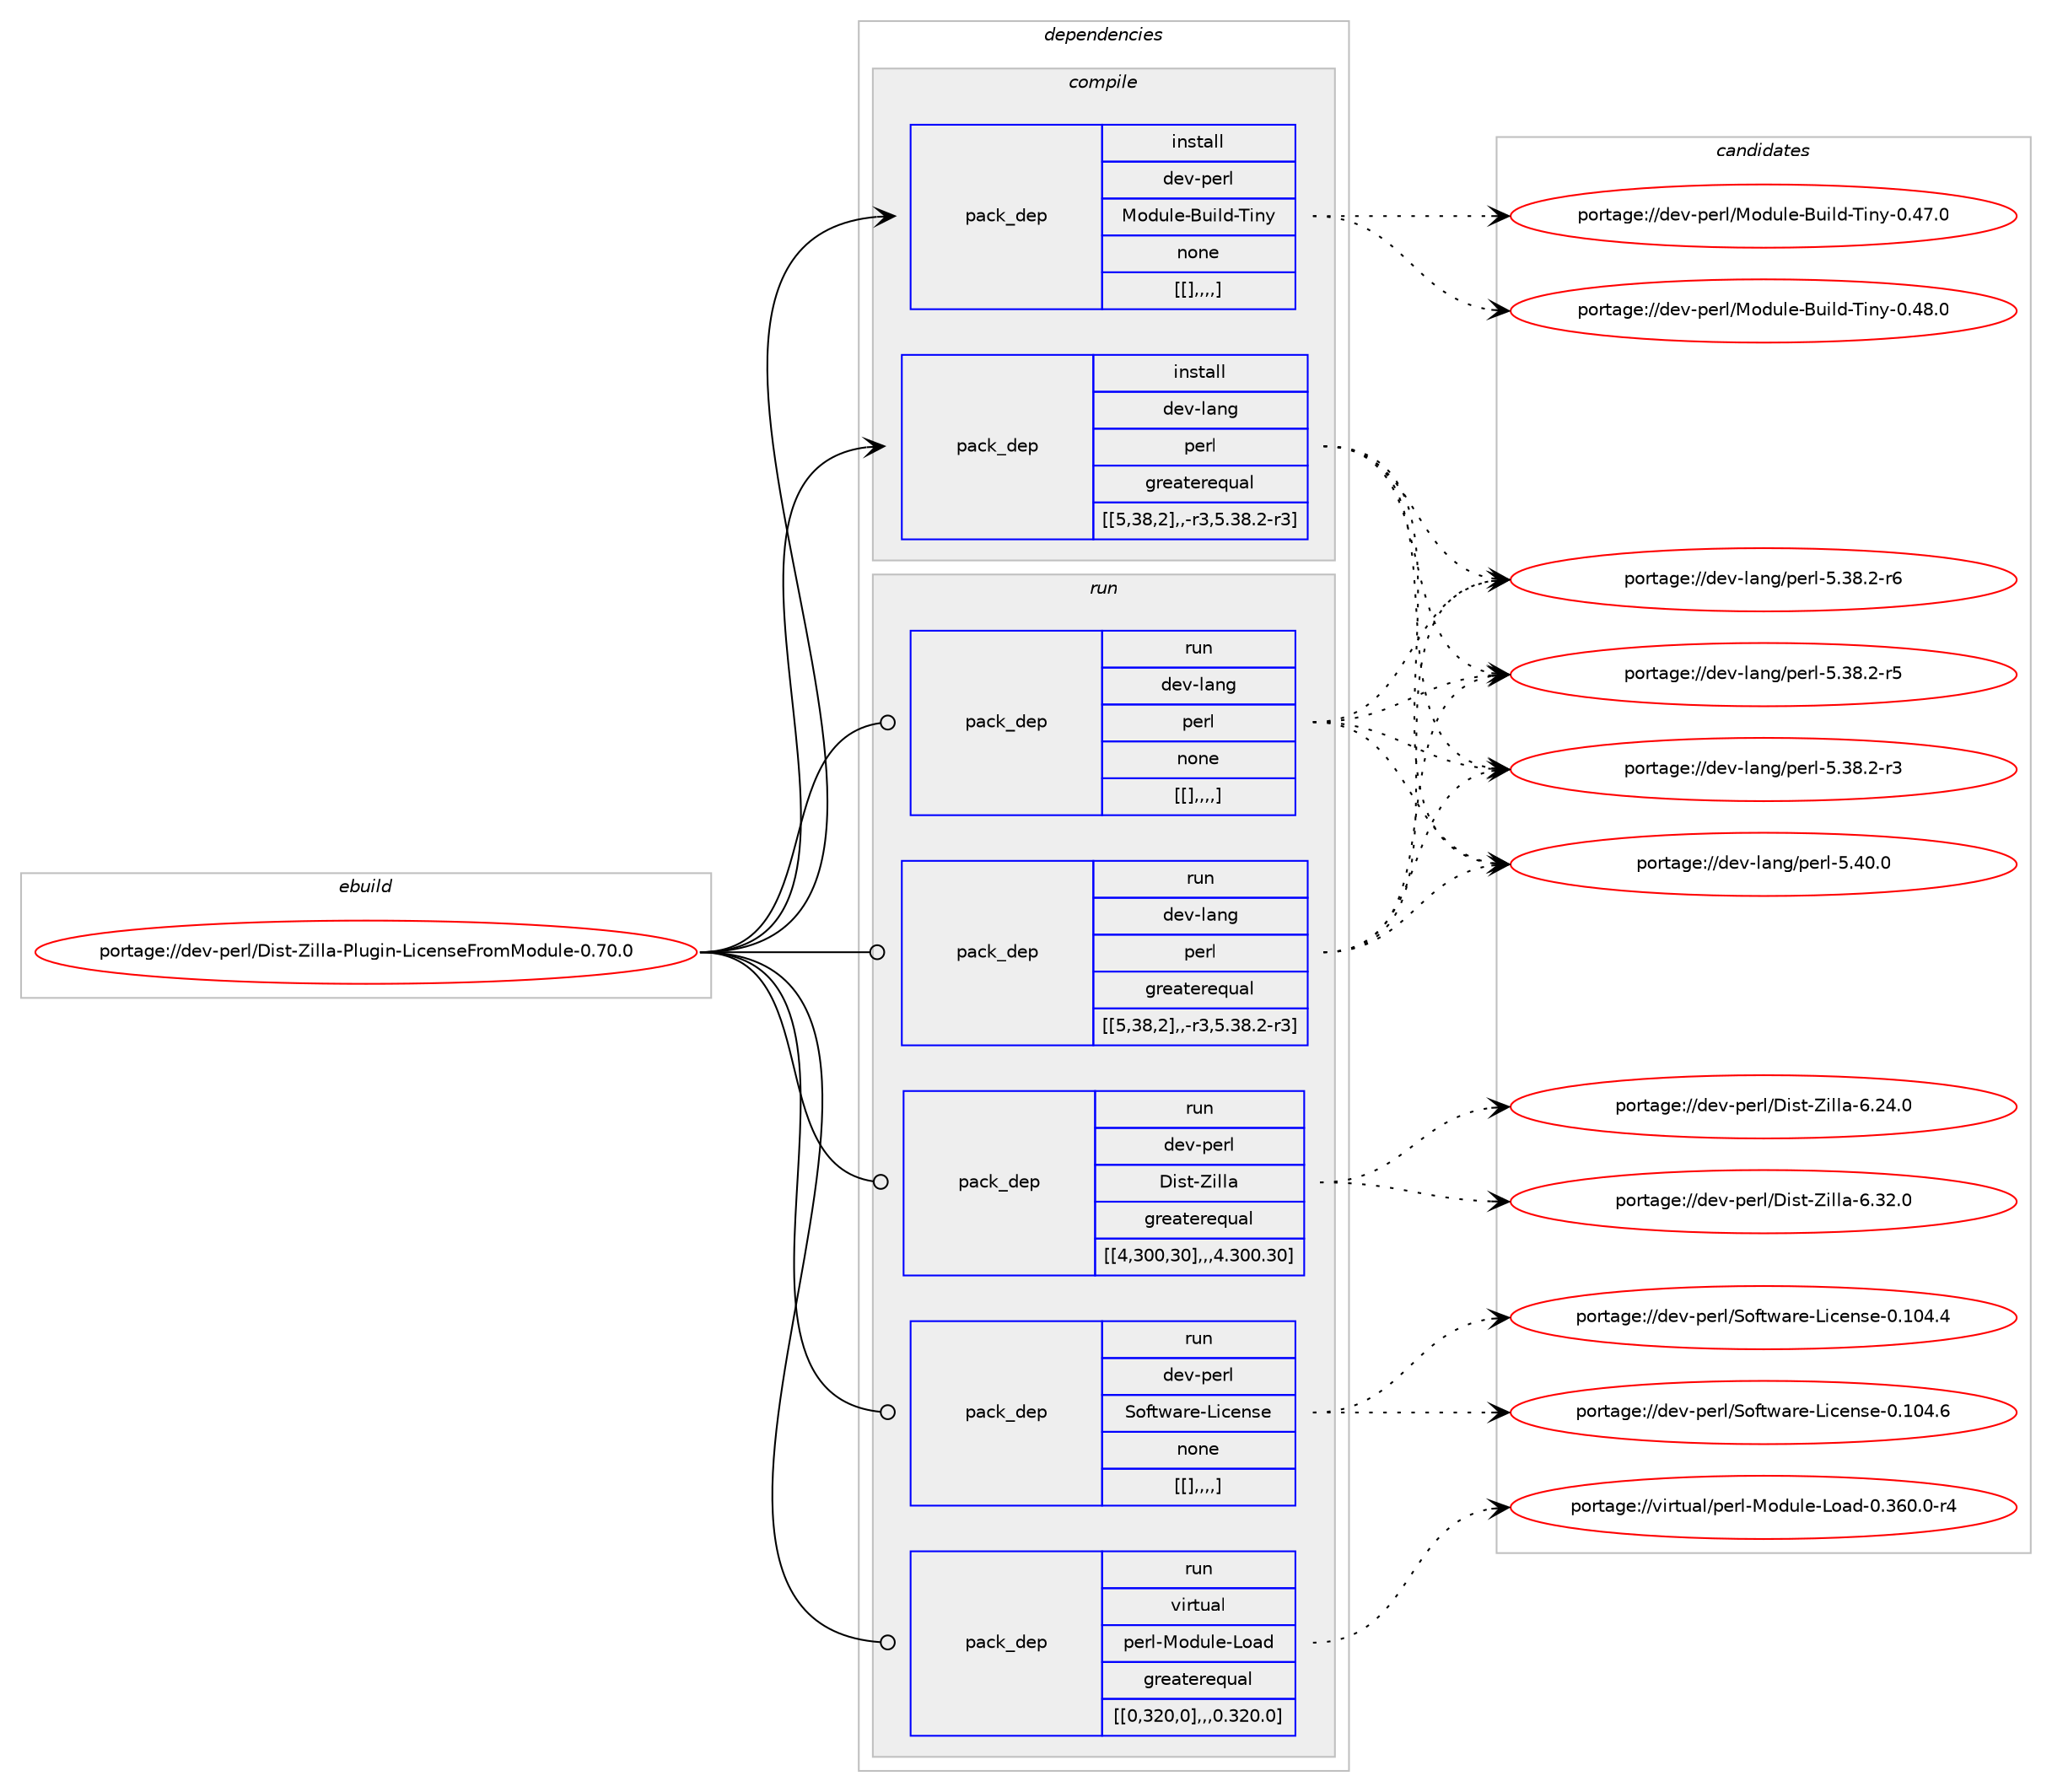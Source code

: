 digraph prolog {

# *************
# Graph options
# *************

newrank=true;
concentrate=true;
compound=true;
graph [rankdir=LR,fontname=Helvetica,fontsize=10,ranksep=1.5];#, ranksep=2.5, nodesep=0.2];
edge  [arrowhead=vee];
node  [fontname=Helvetica,fontsize=10];

# **********
# The ebuild
# **********

subgraph cluster_leftcol {
color=gray;
label=<<i>ebuild</i>>;
id [label="portage://dev-perl/Dist-Zilla-Plugin-LicenseFromModule-0.70.0", color=red, width=4, href="../dev-perl/Dist-Zilla-Plugin-LicenseFromModule-0.70.0.svg"];
}

# ****************
# The dependencies
# ****************

subgraph cluster_midcol {
color=gray;
label=<<i>dependencies</i>>;
subgraph cluster_compile {
fillcolor="#eeeeee";
style=filled;
label=<<i>compile</i>>;
subgraph pack98644 {
dependency130213 [label=<<TABLE BORDER="0" CELLBORDER="1" CELLSPACING="0" CELLPADDING="4" WIDTH="220"><TR><TD ROWSPAN="6" CELLPADDING="30">pack_dep</TD></TR><TR><TD WIDTH="110">install</TD></TR><TR><TD>dev-lang</TD></TR><TR><TD>perl</TD></TR><TR><TD>greaterequal</TD></TR><TR><TD>[[5,38,2],,-r3,5.38.2-r3]</TD></TR></TABLE>>, shape=none, color=blue];
}
id:e -> dependency130213:w [weight=20,style="solid",arrowhead="vee"];
subgraph pack98645 {
dependency130214 [label=<<TABLE BORDER="0" CELLBORDER="1" CELLSPACING="0" CELLPADDING="4" WIDTH="220"><TR><TD ROWSPAN="6" CELLPADDING="30">pack_dep</TD></TR><TR><TD WIDTH="110">install</TD></TR><TR><TD>dev-perl</TD></TR><TR><TD>Module-Build-Tiny</TD></TR><TR><TD>none</TD></TR><TR><TD>[[],,,,]</TD></TR></TABLE>>, shape=none, color=blue];
}
id:e -> dependency130214:w [weight=20,style="solid",arrowhead="vee"];
}
subgraph cluster_compileandrun {
fillcolor="#eeeeee";
style=filled;
label=<<i>compile and run</i>>;
}
subgraph cluster_run {
fillcolor="#eeeeee";
style=filled;
label=<<i>run</i>>;
subgraph pack98646 {
dependency130215 [label=<<TABLE BORDER="0" CELLBORDER="1" CELLSPACING="0" CELLPADDING="4" WIDTH="220"><TR><TD ROWSPAN="6" CELLPADDING="30">pack_dep</TD></TR><TR><TD WIDTH="110">run</TD></TR><TR><TD>dev-lang</TD></TR><TR><TD>perl</TD></TR><TR><TD>greaterequal</TD></TR><TR><TD>[[5,38,2],,-r3,5.38.2-r3]</TD></TR></TABLE>>, shape=none, color=blue];
}
id:e -> dependency130215:w [weight=20,style="solid",arrowhead="odot"];
subgraph pack98647 {
dependency130216 [label=<<TABLE BORDER="0" CELLBORDER="1" CELLSPACING="0" CELLPADDING="4" WIDTH="220"><TR><TD ROWSPAN="6" CELLPADDING="30">pack_dep</TD></TR><TR><TD WIDTH="110">run</TD></TR><TR><TD>dev-lang</TD></TR><TR><TD>perl</TD></TR><TR><TD>none</TD></TR><TR><TD>[[],,,,]</TD></TR></TABLE>>, shape=none, color=blue];
}
id:e -> dependency130216:w [weight=20,style="solid",arrowhead="odot"];
subgraph pack98648 {
dependency130217 [label=<<TABLE BORDER="0" CELLBORDER="1" CELLSPACING="0" CELLPADDING="4" WIDTH="220"><TR><TD ROWSPAN="6" CELLPADDING="30">pack_dep</TD></TR><TR><TD WIDTH="110">run</TD></TR><TR><TD>dev-perl</TD></TR><TR><TD>Dist-Zilla</TD></TR><TR><TD>greaterequal</TD></TR><TR><TD>[[4,300,30],,,4.300.30]</TD></TR></TABLE>>, shape=none, color=blue];
}
id:e -> dependency130217:w [weight=20,style="solid",arrowhead="odot"];
subgraph pack98649 {
dependency130218 [label=<<TABLE BORDER="0" CELLBORDER="1" CELLSPACING="0" CELLPADDING="4" WIDTH="220"><TR><TD ROWSPAN="6" CELLPADDING="30">pack_dep</TD></TR><TR><TD WIDTH="110">run</TD></TR><TR><TD>dev-perl</TD></TR><TR><TD>Software-License</TD></TR><TR><TD>none</TD></TR><TR><TD>[[],,,,]</TD></TR></TABLE>>, shape=none, color=blue];
}
id:e -> dependency130218:w [weight=20,style="solid",arrowhead="odot"];
subgraph pack98650 {
dependency130219 [label=<<TABLE BORDER="0" CELLBORDER="1" CELLSPACING="0" CELLPADDING="4" WIDTH="220"><TR><TD ROWSPAN="6" CELLPADDING="30">pack_dep</TD></TR><TR><TD WIDTH="110">run</TD></TR><TR><TD>virtual</TD></TR><TR><TD>perl-Module-Load</TD></TR><TR><TD>greaterequal</TD></TR><TR><TD>[[0,320,0],,,0.320.0]</TD></TR></TABLE>>, shape=none, color=blue];
}
id:e -> dependency130219:w [weight=20,style="solid",arrowhead="odot"];
}
}

# **************
# The candidates
# **************

subgraph cluster_choices {
rank=same;
color=gray;
label=<<i>candidates</i>>;

subgraph choice98644 {
color=black;
nodesep=1;
choice10010111845108971101034711210111410845534652484648 [label="portage://dev-lang/perl-5.40.0", color=red, width=4,href="../dev-lang/perl-5.40.0.svg"];
choice100101118451089711010347112101114108455346515646504511454 [label="portage://dev-lang/perl-5.38.2-r6", color=red, width=4,href="../dev-lang/perl-5.38.2-r6.svg"];
choice100101118451089711010347112101114108455346515646504511453 [label="portage://dev-lang/perl-5.38.2-r5", color=red, width=4,href="../dev-lang/perl-5.38.2-r5.svg"];
choice100101118451089711010347112101114108455346515646504511451 [label="portage://dev-lang/perl-5.38.2-r3", color=red, width=4,href="../dev-lang/perl-5.38.2-r3.svg"];
dependency130213:e -> choice10010111845108971101034711210111410845534652484648:w [style=dotted,weight="100"];
dependency130213:e -> choice100101118451089711010347112101114108455346515646504511454:w [style=dotted,weight="100"];
dependency130213:e -> choice100101118451089711010347112101114108455346515646504511453:w [style=dotted,weight="100"];
dependency130213:e -> choice100101118451089711010347112101114108455346515646504511451:w [style=dotted,weight="100"];
}
subgraph choice98645 {
color=black;
nodesep=1;
choice1001011184511210111410847771111001171081014566117105108100458410511012145484652564648 [label="portage://dev-perl/Module-Build-Tiny-0.48.0", color=red, width=4,href="../dev-perl/Module-Build-Tiny-0.48.0.svg"];
choice1001011184511210111410847771111001171081014566117105108100458410511012145484652554648 [label="portage://dev-perl/Module-Build-Tiny-0.47.0", color=red, width=4,href="../dev-perl/Module-Build-Tiny-0.47.0.svg"];
dependency130214:e -> choice1001011184511210111410847771111001171081014566117105108100458410511012145484652564648:w [style=dotted,weight="100"];
dependency130214:e -> choice1001011184511210111410847771111001171081014566117105108100458410511012145484652554648:w [style=dotted,weight="100"];
}
subgraph choice98646 {
color=black;
nodesep=1;
choice10010111845108971101034711210111410845534652484648 [label="portage://dev-lang/perl-5.40.0", color=red, width=4,href="../dev-lang/perl-5.40.0.svg"];
choice100101118451089711010347112101114108455346515646504511454 [label="portage://dev-lang/perl-5.38.2-r6", color=red, width=4,href="../dev-lang/perl-5.38.2-r6.svg"];
choice100101118451089711010347112101114108455346515646504511453 [label="portage://dev-lang/perl-5.38.2-r5", color=red, width=4,href="../dev-lang/perl-5.38.2-r5.svg"];
choice100101118451089711010347112101114108455346515646504511451 [label="portage://dev-lang/perl-5.38.2-r3", color=red, width=4,href="../dev-lang/perl-5.38.2-r3.svg"];
dependency130215:e -> choice10010111845108971101034711210111410845534652484648:w [style=dotted,weight="100"];
dependency130215:e -> choice100101118451089711010347112101114108455346515646504511454:w [style=dotted,weight="100"];
dependency130215:e -> choice100101118451089711010347112101114108455346515646504511453:w [style=dotted,weight="100"];
dependency130215:e -> choice100101118451089711010347112101114108455346515646504511451:w [style=dotted,weight="100"];
}
subgraph choice98647 {
color=black;
nodesep=1;
choice10010111845108971101034711210111410845534652484648 [label="portage://dev-lang/perl-5.40.0", color=red, width=4,href="../dev-lang/perl-5.40.0.svg"];
choice100101118451089711010347112101114108455346515646504511454 [label="portage://dev-lang/perl-5.38.2-r6", color=red, width=4,href="../dev-lang/perl-5.38.2-r6.svg"];
choice100101118451089711010347112101114108455346515646504511453 [label="portage://dev-lang/perl-5.38.2-r5", color=red, width=4,href="../dev-lang/perl-5.38.2-r5.svg"];
choice100101118451089711010347112101114108455346515646504511451 [label="portage://dev-lang/perl-5.38.2-r3", color=red, width=4,href="../dev-lang/perl-5.38.2-r3.svg"];
dependency130216:e -> choice10010111845108971101034711210111410845534652484648:w [style=dotted,weight="100"];
dependency130216:e -> choice100101118451089711010347112101114108455346515646504511454:w [style=dotted,weight="100"];
dependency130216:e -> choice100101118451089711010347112101114108455346515646504511453:w [style=dotted,weight="100"];
dependency130216:e -> choice100101118451089711010347112101114108455346515646504511451:w [style=dotted,weight="100"];
}
subgraph choice98648 {
color=black;
nodesep=1;
choice10010111845112101114108476810511511645901051081089745544651504648 [label="portage://dev-perl/Dist-Zilla-6.32.0", color=red, width=4,href="../dev-perl/Dist-Zilla-6.32.0.svg"];
choice10010111845112101114108476810511511645901051081089745544650524648 [label="portage://dev-perl/Dist-Zilla-6.24.0", color=red, width=4,href="../dev-perl/Dist-Zilla-6.24.0.svg"];
dependency130217:e -> choice10010111845112101114108476810511511645901051081089745544651504648:w [style=dotted,weight="100"];
dependency130217:e -> choice10010111845112101114108476810511511645901051081089745544650524648:w [style=dotted,weight="100"];
}
subgraph choice98649 {
color=black;
nodesep=1;
choice100101118451121011141084783111102116119971141014576105991011101151014548464948524654 [label="portage://dev-perl/Software-License-0.104.6", color=red, width=4,href="../dev-perl/Software-License-0.104.6.svg"];
choice100101118451121011141084783111102116119971141014576105991011101151014548464948524652 [label="portage://dev-perl/Software-License-0.104.4", color=red, width=4,href="../dev-perl/Software-License-0.104.4.svg"];
dependency130218:e -> choice100101118451121011141084783111102116119971141014576105991011101151014548464948524654:w [style=dotted,weight="100"];
dependency130218:e -> choice100101118451121011141084783111102116119971141014576105991011101151014548464948524652:w [style=dotted,weight="100"];
}
subgraph choice98650 {
color=black;
nodesep=1;
choice1181051141161179710847112101114108457711110011710810145761119710045484651544846484511452 [label="portage://virtual/perl-Module-Load-0.360.0-r4", color=red, width=4,href="../virtual/perl-Module-Load-0.360.0-r4.svg"];
dependency130219:e -> choice1181051141161179710847112101114108457711110011710810145761119710045484651544846484511452:w [style=dotted,weight="100"];
}
}

}
